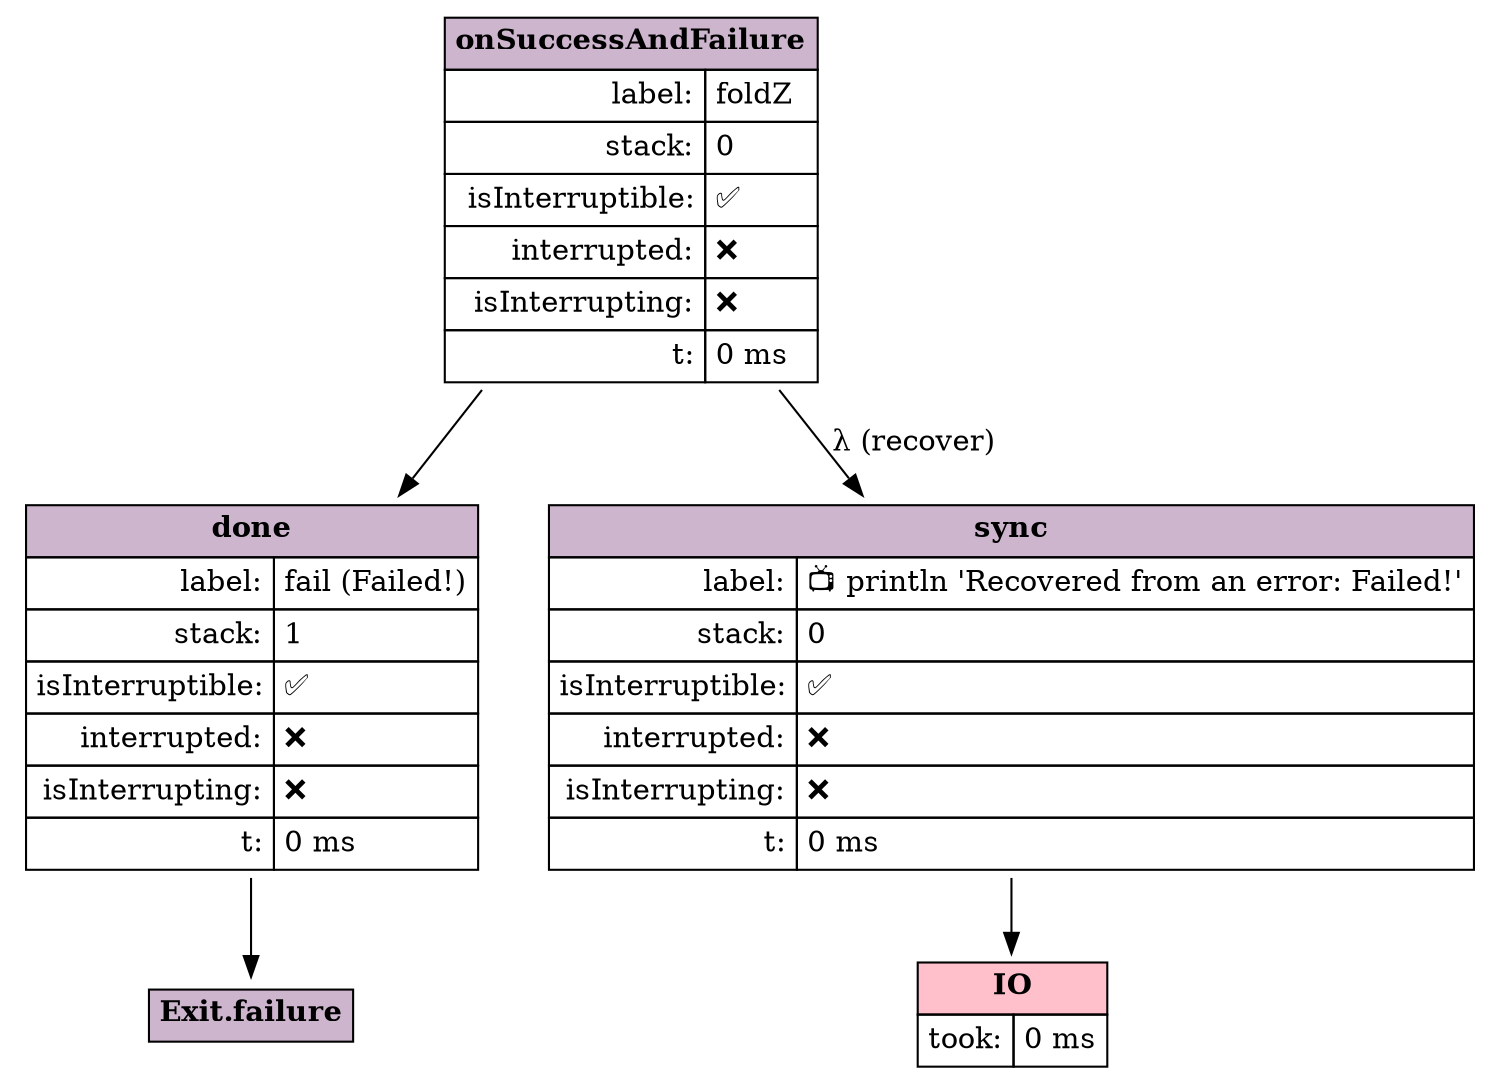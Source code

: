 digraph D {  node [shape=box]
"-main-1542-138274218163416" [shape=none, label=<<table CELLPADDING="4" BORDER="0" CELLBORDER="1" CELLSPACING="0"><tr><td BGCOLOR="thistle3" colspan='2'><b>onSuccessAndFailure</b></td></tr><tr><td align='right'>label:</td><td align='left'>foldZ</td></tr><tr><td align='right'>stack:</td><td align='left'>0</td></tr><tr><td align='right'>isInterruptible:</td><td align='left'>✅</td></tr><tr><td align='right'>interrupted:</td><td align='left'>❌</td></tr><tr><td align='right'>isInterrupting:</td><td align='left'>❌</td></tr><tr><td align='right'>t:</td><td align='left'>0 ms</td></tr></table>> ]
  "-main-1542-138274218163416" -> "-main-1542-138274218224583" 
"-main-1542-138274218224583" [shape=none, label=<<table CELLPADDING="4" BORDER="0" CELLBORDER="1" CELLSPACING="0"><tr><td BGCOLOR="thistle3" colspan='2'><b>done</b></td></tr><tr><td align='right'>label:</td><td align='left'>fail (Failed!)</td></tr><tr><td align='right'>stack:</td><td align='left'>1</td></tr><tr><td align='right'>isInterruptible:</td><td align='left'>✅</td></tr><tr><td align='right'>interrupted:</td><td align='left'>❌</td></tr><tr><td align='right'>isInterrupting:</td><td align='left'>❌</td></tr><tr><td align='right'>t:</td><td align='left'>0 ms</td></tr></table>> ]
"-main-1542-138274218266458" [shape=none, label=<<table CELLPADDING="4" BORDER="0" CELLBORDER="1" CELLSPACING="0"><tr><td BGCOLOR="thistle3" colspan='2'><b>Exit.failure</b></td></tr></table>> ]
  "-main-1542-138274218224583" -> "-main-1542-138274218266458" 
  "-main-1542-138274218163416" -> "-main-1542-138274218338541" [label = "λ (recover)"]
"-main-1542-138274218338541" [shape=none, label=<<table CELLPADDING="4" BORDER="0" CELLBORDER="1" CELLSPACING="0"><tr><td BGCOLOR="thistle3" colspan='2'><b>sync</b></td></tr><tr><td align='right'>label:</td><td align='left'>📺 println 'Recovered from an error: Failed!'</td></tr><tr><td align='right'>stack:</td><td align='left'>0</td></tr><tr><td align='right'>isInterruptible:</td><td align='left'>✅</td></tr><tr><td align='right'>interrupted:</td><td align='left'>❌</td></tr><tr><td align='right'>isInterrupting:</td><td align='left'>❌</td></tr><tr><td align='right'>t:</td><td align='left'>0 ms</td></tr></table>> ]
"-main-1542-138274218409916" [shape=none, label=<<table CELLPADDING="4" BORDER="0" CELLBORDER="1" CELLSPACING="0"><tr><td BGCOLOR="pink" colspan='2'><b>IO</b></td></tr><tr><td align='right'>took:</td><td align='left'>0 ms</td></tr></table>> ]
  "-main-1542-138274218338541" -> "-main-1542-138274218409916" 
}
